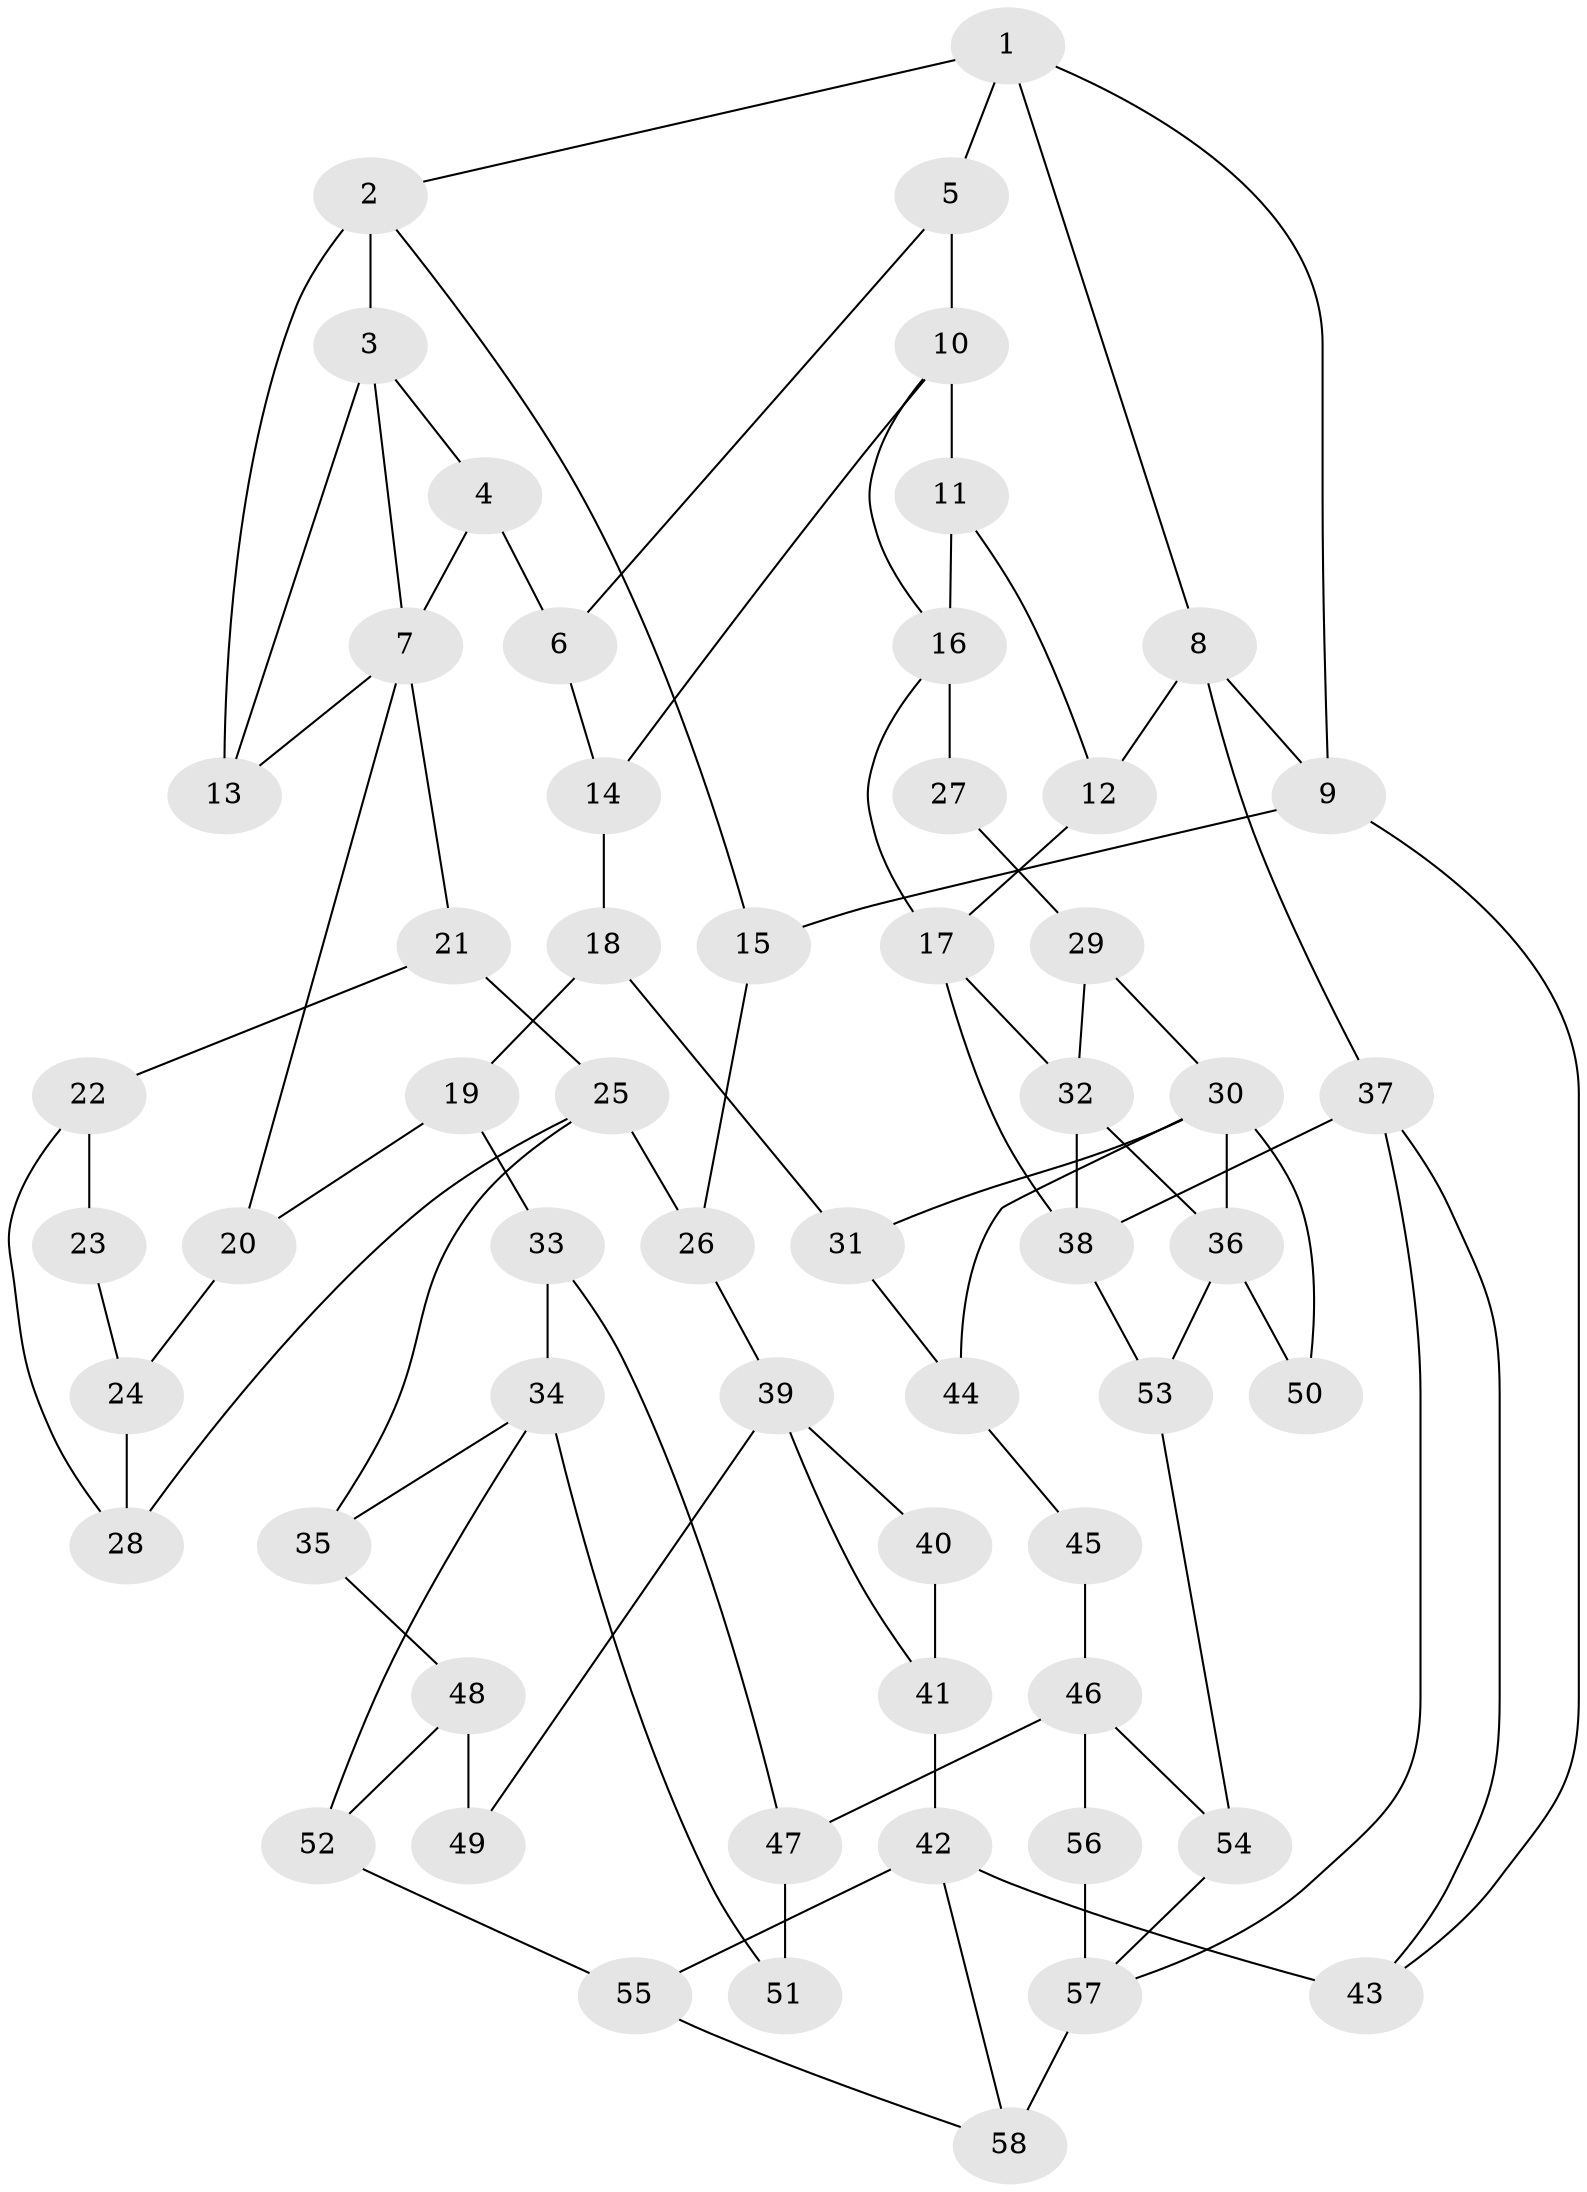 // original degree distribution, {3: 0.02586206896551724, 6: 0.23275862068965517, 5: 0.5086206896551724, 4: 0.23275862068965517}
// Generated by graph-tools (version 1.1) at 2025/38/03/09/25 02:38:44]
// undirected, 58 vertices, 94 edges
graph export_dot {
graph [start="1"]
  node [color=gray90,style=filled];
  1;
  2;
  3;
  4;
  5;
  6;
  7;
  8;
  9;
  10;
  11;
  12;
  13;
  14;
  15;
  16;
  17;
  18;
  19;
  20;
  21;
  22;
  23;
  24;
  25;
  26;
  27;
  28;
  29;
  30;
  31;
  32;
  33;
  34;
  35;
  36;
  37;
  38;
  39;
  40;
  41;
  42;
  43;
  44;
  45;
  46;
  47;
  48;
  49;
  50;
  51;
  52;
  53;
  54;
  55;
  56;
  57;
  58;
  1 -- 2 [weight=1.0];
  1 -- 5 [weight=1.0];
  1 -- 8 [weight=1.0];
  1 -- 9 [weight=1.0];
  2 -- 3 [weight=2.0];
  2 -- 13 [weight=1.0];
  2 -- 15 [weight=1.0];
  3 -- 4 [weight=1.0];
  3 -- 7 [weight=1.0];
  3 -- 13 [weight=2.0];
  4 -- 6 [weight=1.0];
  4 -- 7 [weight=1.0];
  5 -- 6 [weight=1.0];
  5 -- 10 [weight=1.0];
  6 -- 14 [weight=1.0];
  7 -- 13 [weight=1.0];
  7 -- 20 [weight=1.0];
  7 -- 21 [weight=1.0];
  8 -- 9 [weight=1.0];
  8 -- 12 [weight=1.0];
  8 -- 37 [weight=1.0];
  9 -- 15 [weight=1.0];
  9 -- 43 [weight=1.0];
  10 -- 11 [weight=3.0];
  10 -- 14 [weight=1.0];
  10 -- 16 [weight=1.0];
  11 -- 12 [weight=1.0];
  11 -- 16 [weight=2.0];
  12 -- 17 [weight=1.0];
  14 -- 18 [weight=1.0];
  15 -- 26 [weight=2.0];
  16 -- 17 [weight=1.0];
  16 -- 27 [weight=2.0];
  17 -- 32 [weight=1.0];
  17 -- 38 [weight=1.0];
  18 -- 19 [weight=1.0];
  18 -- 31 [weight=1.0];
  19 -- 20 [weight=1.0];
  19 -- 33 [weight=1.0];
  20 -- 24 [weight=1.0];
  21 -- 22 [weight=1.0];
  21 -- 25 [weight=1.0];
  22 -- 23 [weight=1.0];
  22 -- 28 [weight=1.0];
  23 -- 24 [weight=1.0];
  24 -- 28 [weight=1.0];
  25 -- 26 [weight=2.0];
  25 -- 28 [weight=1.0];
  25 -- 35 [weight=1.0];
  26 -- 39 [weight=2.0];
  27 -- 29 [weight=1.0];
  29 -- 30 [weight=1.0];
  29 -- 32 [weight=2.0];
  30 -- 31 [weight=1.0];
  30 -- 36 [weight=1.0];
  30 -- 44 [weight=1.0];
  30 -- 50 [weight=2.0];
  31 -- 44 [weight=1.0];
  32 -- 36 [weight=2.0];
  32 -- 38 [weight=1.0];
  33 -- 34 [weight=1.0];
  33 -- 47 [weight=1.0];
  34 -- 35 [weight=1.0];
  34 -- 51 [weight=3.0];
  34 -- 52 [weight=1.0];
  35 -- 48 [weight=1.0];
  36 -- 50 [weight=1.0];
  36 -- 53 [weight=1.0];
  37 -- 38 [weight=2.0];
  37 -- 43 [weight=1.0];
  37 -- 57 [weight=1.0];
  38 -- 53 [weight=1.0];
  39 -- 40 [weight=1.0];
  39 -- 41 [weight=1.0];
  39 -- 49 [weight=2.0];
  40 -- 41 [weight=2.0];
  41 -- 42 [weight=2.0];
  42 -- 43 [weight=2.0];
  42 -- 55 [weight=1.0];
  42 -- 58 [weight=1.0];
  44 -- 45 [weight=1.0];
  45 -- 46 [weight=2.0];
  46 -- 47 [weight=2.0];
  46 -- 54 [weight=1.0];
  46 -- 56 [weight=1.0];
  47 -- 51 [weight=3.0];
  48 -- 49 [weight=1.0];
  48 -- 52 [weight=1.0];
  52 -- 55 [weight=1.0];
  53 -- 54 [weight=1.0];
  54 -- 57 [weight=1.0];
  55 -- 58 [weight=1.0];
  56 -- 57 [weight=2.0];
  57 -- 58 [weight=2.0];
}
